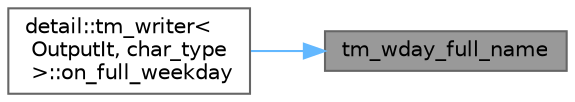 digraph "tm_wday_full_name"
{
 // LATEX_PDF_SIZE
  bgcolor="transparent";
  edge [fontname=Helvetica,fontsize=10,labelfontname=Helvetica,labelfontsize=10];
  node [fontname=Helvetica,fontsize=10,shape=box,height=0.2,width=0.4];
  rankdir="RL";
  Node1 [id="Node000001",label="tm_wday_full_name",height=0.2,width=0.4,color="gray40", fillcolor="grey60", style="filled", fontcolor="black",tooltip=" "];
  Node1 -> Node2 [id="edge1_Node000001_Node000002",dir="back",color="steelblue1",style="solid",tooltip=" "];
  Node2 [id="Node000002",label="detail::tm_writer\<\l OutputIt, char_type\l \>::on_full_weekday",height=0.2,width=0.4,color="grey40", fillcolor="white", style="filled",URL="$classdetail_1_1tm__writer.html#aeea3f5bfd23611718eb4f10150db3380",tooltip=" "];
}
